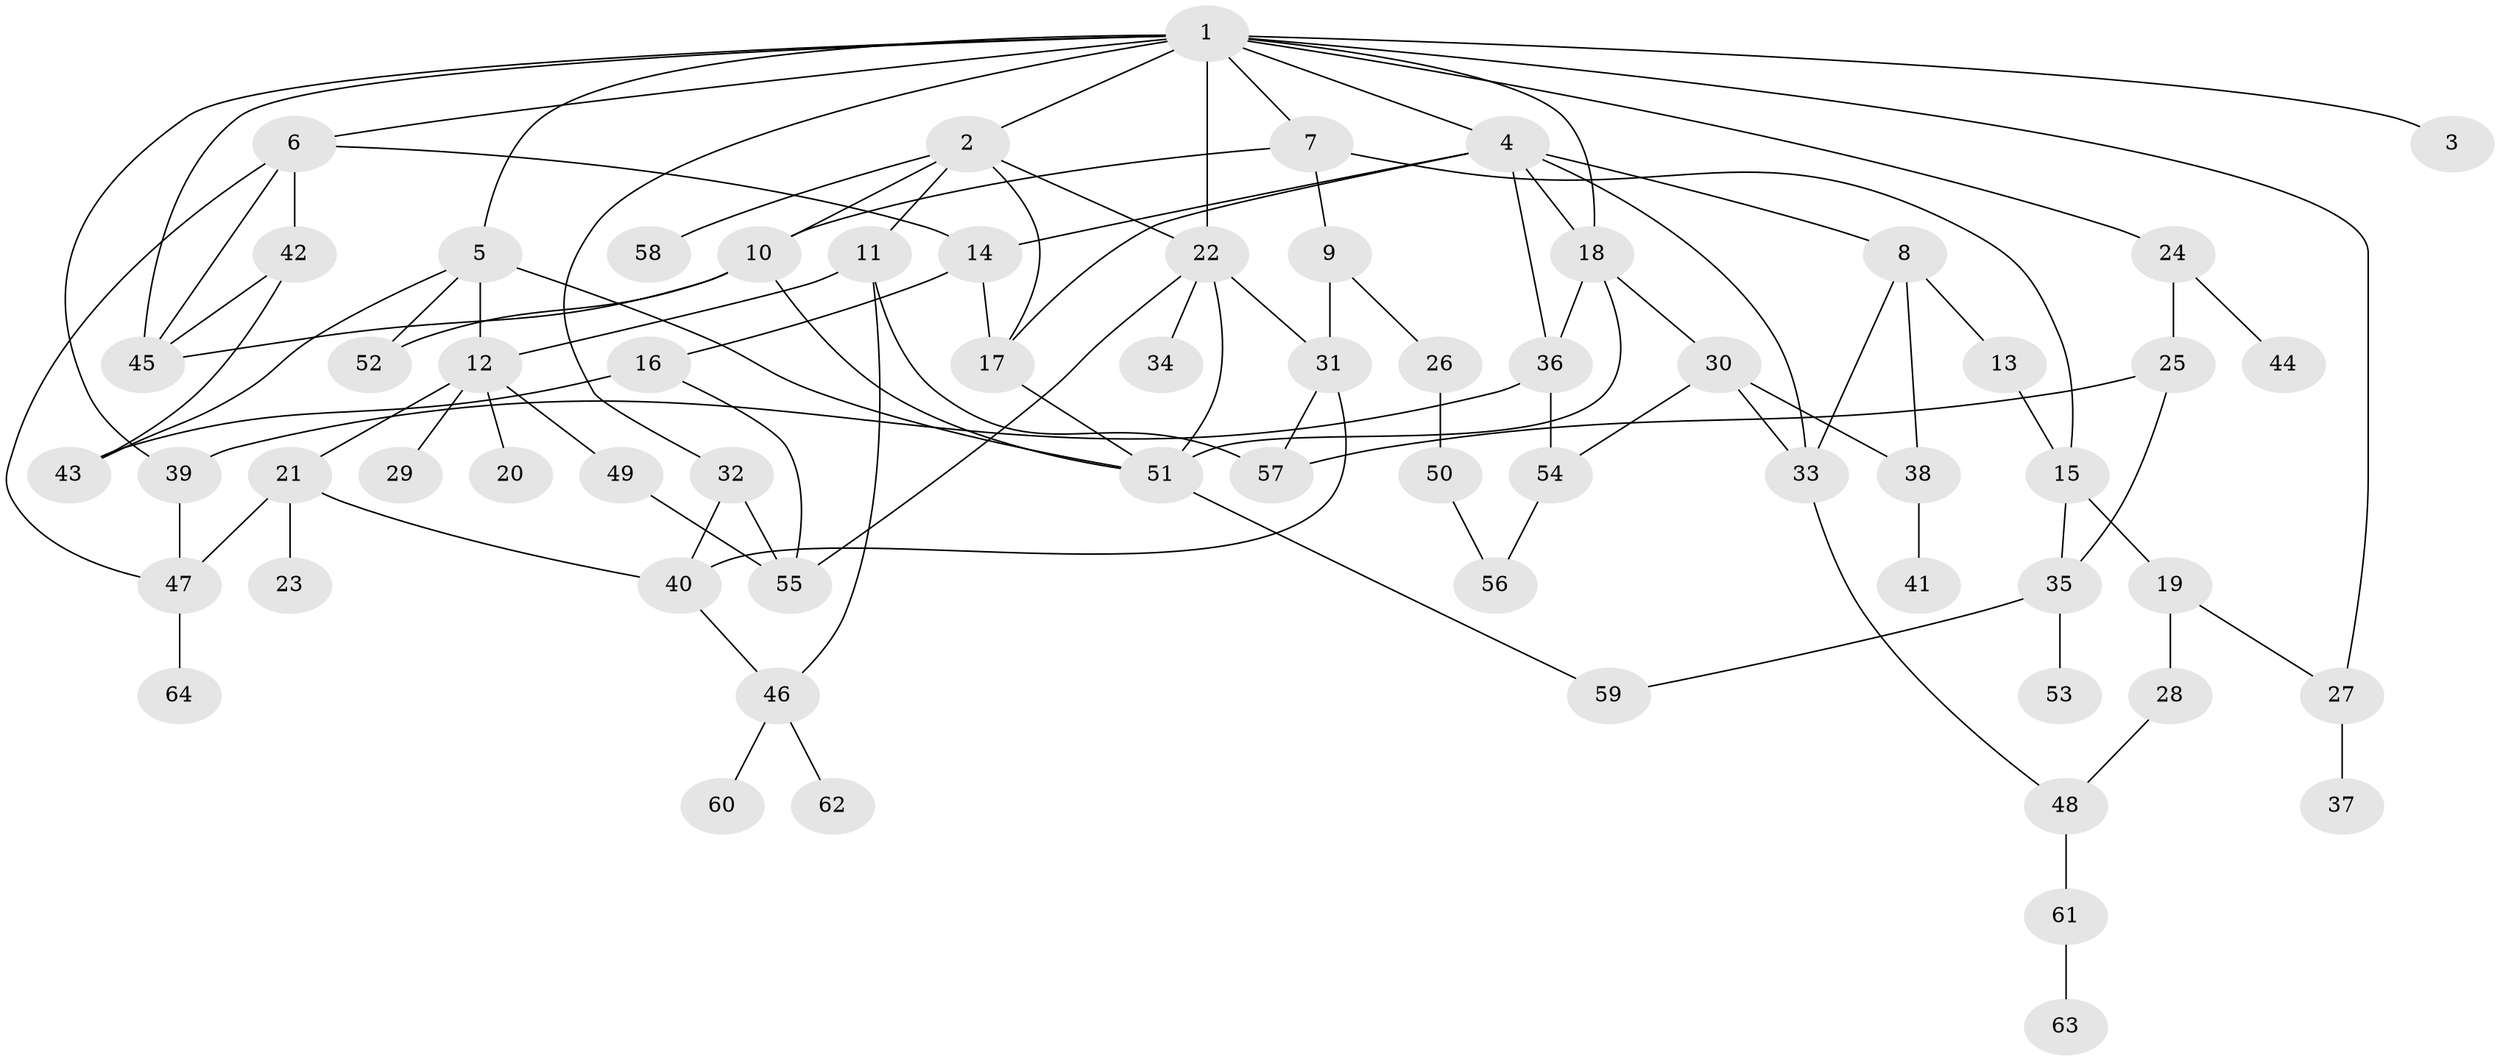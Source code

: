 // original degree distribution, {5: 0.0234375, 6: 0.03125, 7: 0.015625, 2: 0.359375, 4: 0.171875, 3: 0.203125, 1: 0.1953125}
// Generated by graph-tools (version 1.1) at 2025/49/03/04/25 22:49:03]
// undirected, 64 vertices, 103 edges
graph export_dot {
  node [color=gray90,style=filled];
  1;
  2;
  3;
  4;
  5;
  6;
  7;
  8;
  9;
  10;
  11;
  12;
  13;
  14;
  15;
  16;
  17;
  18;
  19;
  20;
  21;
  22;
  23;
  24;
  25;
  26;
  27;
  28;
  29;
  30;
  31;
  32;
  33;
  34;
  35;
  36;
  37;
  38;
  39;
  40;
  41;
  42;
  43;
  44;
  45;
  46;
  47;
  48;
  49;
  50;
  51;
  52;
  53;
  54;
  55;
  56;
  57;
  58;
  59;
  60;
  61;
  62;
  63;
  64;
  1 -- 2 [weight=1.0];
  1 -- 3 [weight=1.0];
  1 -- 4 [weight=1.0];
  1 -- 5 [weight=1.0];
  1 -- 6 [weight=1.0];
  1 -- 7 [weight=1.0];
  1 -- 18 [weight=1.0];
  1 -- 22 [weight=1.0];
  1 -- 24 [weight=1.0];
  1 -- 27 [weight=1.0];
  1 -- 32 [weight=1.0];
  1 -- 39 [weight=1.0];
  1 -- 45 [weight=1.0];
  2 -- 10 [weight=1.0];
  2 -- 11 [weight=1.0];
  2 -- 17 [weight=1.0];
  2 -- 22 [weight=1.0];
  2 -- 58 [weight=1.0];
  4 -- 8 [weight=1.0];
  4 -- 14 [weight=1.0];
  4 -- 17 [weight=1.0];
  4 -- 18 [weight=1.0];
  4 -- 33 [weight=1.0];
  4 -- 36 [weight=1.0];
  5 -- 12 [weight=1.0];
  5 -- 43 [weight=1.0];
  5 -- 51 [weight=1.0];
  5 -- 52 [weight=1.0];
  6 -- 14 [weight=1.0];
  6 -- 42 [weight=1.0];
  6 -- 45 [weight=1.0];
  6 -- 47 [weight=1.0];
  7 -- 9 [weight=1.0];
  7 -- 10 [weight=1.0];
  7 -- 15 [weight=1.0];
  8 -- 13 [weight=1.0];
  8 -- 33 [weight=1.0];
  8 -- 38 [weight=1.0];
  9 -- 26 [weight=1.0];
  9 -- 31 [weight=1.0];
  10 -- 45 [weight=2.0];
  10 -- 51 [weight=1.0];
  10 -- 52 [weight=1.0];
  11 -- 12 [weight=1.0];
  11 -- 46 [weight=1.0];
  11 -- 57 [weight=1.0];
  12 -- 20 [weight=1.0];
  12 -- 21 [weight=1.0];
  12 -- 29 [weight=1.0];
  12 -- 49 [weight=1.0];
  13 -- 15 [weight=1.0];
  14 -- 16 [weight=1.0];
  14 -- 17 [weight=1.0];
  15 -- 19 [weight=1.0];
  15 -- 35 [weight=1.0];
  16 -- 43 [weight=1.0];
  16 -- 55 [weight=1.0];
  17 -- 51 [weight=1.0];
  18 -- 30 [weight=1.0];
  18 -- 36 [weight=1.0];
  18 -- 51 [weight=1.0];
  19 -- 27 [weight=1.0];
  19 -- 28 [weight=1.0];
  21 -- 23 [weight=2.0];
  21 -- 40 [weight=1.0];
  21 -- 47 [weight=1.0];
  22 -- 31 [weight=1.0];
  22 -- 34 [weight=1.0];
  22 -- 51 [weight=1.0];
  22 -- 55 [weight=1.0];
  24 -- 25 [weight=1.0];
  24 -- 44 [weight=1.0];
  25 -- 35 [weight=1.0];
  25 -- 57 [weight=1.0];
  26 -- 50 [weight=1.0];
  27 -- 37 [weight=1.0];
  28 -- 48 [weight=1.0];
  30 -- 33 [weight=1.0];
  30 -- 38 [weight=1.0];
  30 -- 54 [weight=1.0];
  31 -- 40 [weight=1.0];
  31 -- 57 [weight=1.0];
  32 -- 40 [weight=1.0];
  32 -- 55 [weight=1.0];
  33 -- 48 [weight=1.0];
  35 -- 53 [weight=1.0];
  35 -- 59 [weight=1.0];
  36 -- 39 [weight=1.0];
  36 -- 54 [weight=1.0];
  38 -- 41 [weight=1.0];
  39 -- 47 [weight=1.0];
  40 -- 46 [weight=1.0];
  42 -- 43 [weight=1.0];
  42 -- 45 [weight=1.0];
  46 -- 60 [weight=1.0];
  46 -- 62 [weight=1.0];
  47 -- 64 [weight=1.0];
  48 -- 61 [weight=1.0];
  49 -- 55 [weight=1.0];
  50 -- 56 [weight=1.0];
  51 -- 59 [weight=1.0];
  54 -- 56 [weight=1.0];
  61 -- 63 [weight=1.0];
}

